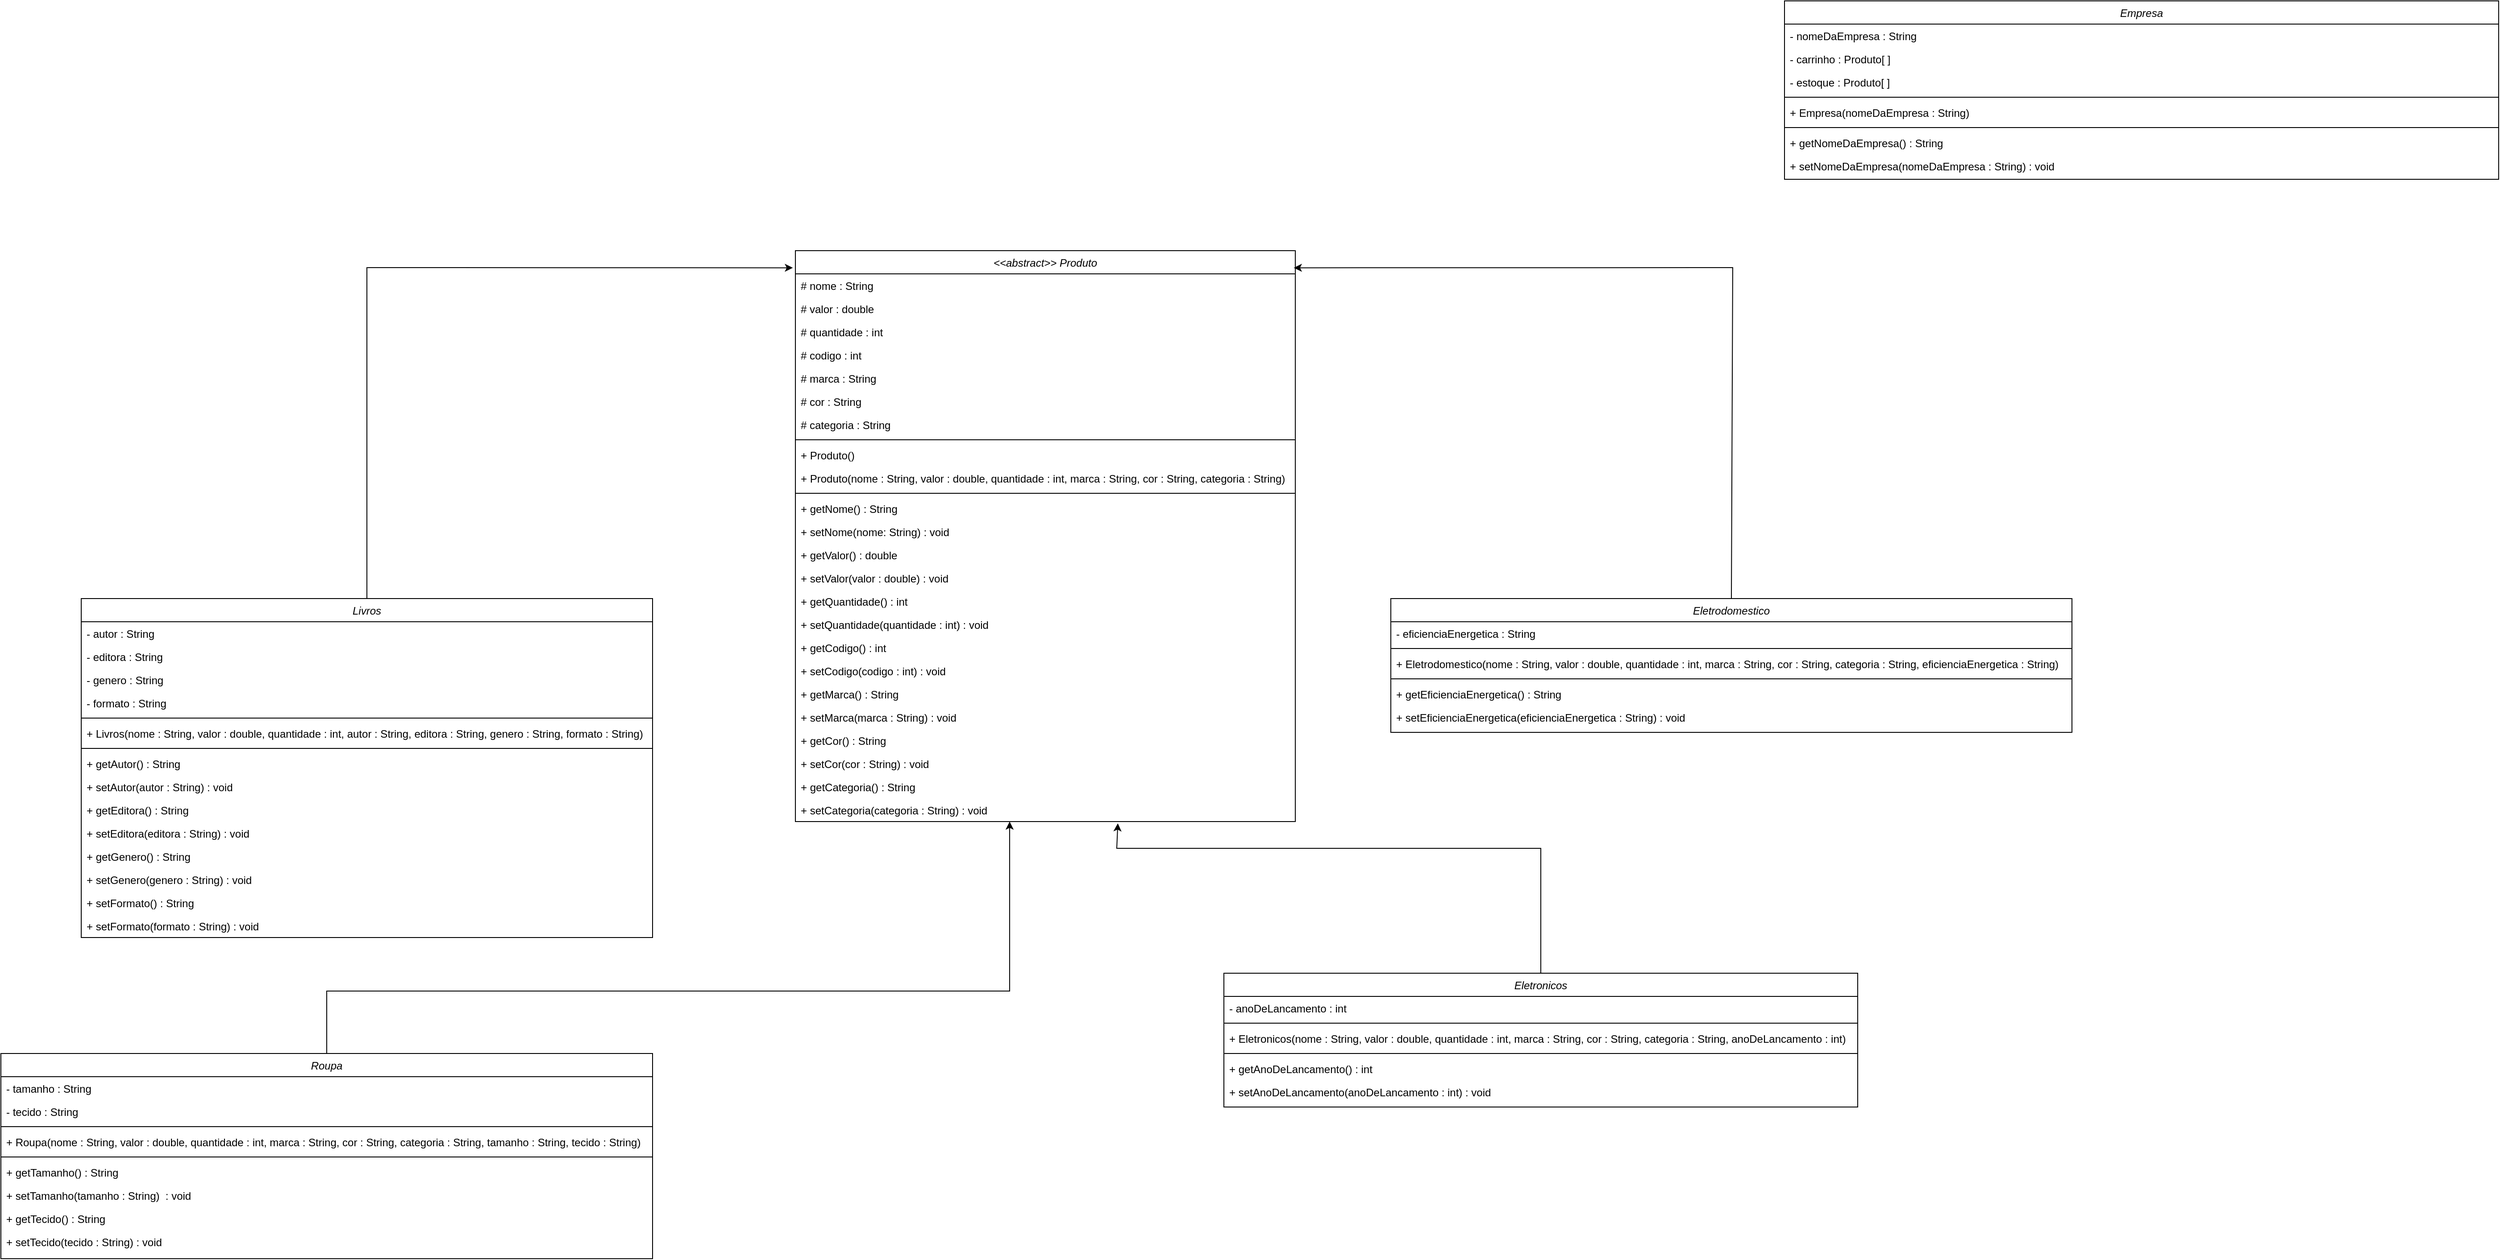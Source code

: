 <mxfile version="21.3.6" type="device">
  <diagram id="C5RBs43oDa-KdzZeNtuy" name="Page-1">
    <mxGraphModel dx="2783" dy="2245" grid="1" gridSize="10" guides="1" tooltips="1" connect="1" arrows="1" fold="1" page="1" pageScale="1" pageWidth="827" pageHeight="1169" math="0" shadow="0">
      <root>
        <mxCell id="WIyWlLk6GJQsqaUBKTNV-0" />
        <mxCell id="WIyWlLk6GJQsqaUBKTNV-1" parent="WIyWlLk6GJQsqaUBKTNV-0" />
        <mxCell id="zkfFHV4jXpPFQw0GAbJ--0" value="&lt;&lt;abstract&gt;&gt; Produto" style="swimlane;fontStyle=2;align=center;verticalAlign=top;childLayout=stackLayout;horizontal=1;startSize=26;horizontalStack=0;resizeParent=1;resizeLast=0;collapsible=1;marginBottom=0;rounded=0;shadow=0;strokeWidth=1;swimlaneLine=1;perimeterSpacing=0;" parent="WIyWlLk6GJQsqaUBKTNV-1" vertex="1">
          <mxGeometry x="160" y="-390" width="560" height="640" as="geometry">
            <mxRectangle x="256" y="20" width="160" height="26" as="alternateBounds" />
          </mxGeometry>
        </mxCell>
        <mxCell id="zkfFHV4jXpPFQw0GAbJ--1" value="# nome : String" style="text;align=left;verticalAlign=top;spacingLeft=4;spacingRight=4;overflow=hidden;rotatable=0;points=[[0,0.5],[1,0.5]];portConstraint=eastwest;" parent="zkfFHV4jXpPFQw0GAbJ--0" vertex="1">
          <mxGeometry y="26" width="560" height="26" as="geometry" />
        </mxCell>
        <mxCell id="zkfFHV4jXpPFQw0GAbJ--2" value="# valor : double" style="text;align=left;verticalAlign=top;spacingLeft=4;spacingRight=4;overflow=hidden;rotatable=0;points=[[0,0.5],[1,0.5]];portConstraint=eastwest;rounded=0;shadow=0;html=0;" parent="zkfFHV4jXpPFQw0GAbJ--0" vertex="1">
          <mxGeometry y="52" width="560" height="26" as="geometry" />
        </mxCell>
        <mxCell id="zkfFHV4jXpPFQw0GAbJ--3" value="# quantidade : int" style="text;align=left;verticalAlign=top;spacingLeft=4;spacingRight=4;overflow=hidden;rotatable=0;points=[[0,0.5],[1,0.5]];portConstraint=eastwest;rounded=0;shadow=0;html=0;" parent="zkfFHV4jXpPFQw0GAbJ--0" vertex="1">
          <mxGeometry y="78" width="560" height="26" as="geometry" />
        </mxCell>
        <mxCell id="ofeIjZrTYPM0pZZqyoee-0" value="# codigo : int" style="text;align=left;verticalAlign=top;spacingLeft=4;spacingRight=4;overflow=hidden;rotatable=0;points=[[0,0.5],[1,0.5]];portConstraint=eastwest;rounded=0;shadow=0;html=0;" vertex="1" parent="zkfFHV4jXpPFQw0GAbJ--0">
          <mxGeometry y="104" width="560" height="26" as="geometry" />
        </mxCell>
        <mxCell id="E04pcbBt4ZjqkLTvvGPm-0" value="# marca : String" style="text;align=left;verticalAlign=top;spacingLeft=4;spacingRight=4;overflow=hidden;rotatable=0;points=[[0,0.5],[1,0.5]];portConstraint=eastwest;rounded=0;shadow=0;html=0;" parent="zkfFHV4jXpPFQw0GAbJ--0" vertex="1">
          <mxGeometry y="130" width="560" height="26" as="geometry" />
        </mxCell>
        <mxCell id="E04pcbBt4ZjqkLTvvGPm-1" value="# cor : String" style="text;align=left;verticalAlign=top;spacingLeft=4;spacingRight=4;overflow=hidden;rotatable=0;points=[[0,0.5],[1,0.5]];portConstraint=eastwest;rounded=0;shadow=0;html=0;" parent="zkfFHV4jXpPFQw0GAbJ--0" vertex="1">
          <mxGeometry y="156" width="560" height="26" as="geometry" />
        </mxCell>
        <mxCell id="E04pcbBt4ZjqkLTvvGPm-2" value="# categoria : String" style="text;align=left;verticalAlign=top;spacingLeft=4;spacingRight=4;overflow=hidden;rotatable=0;points=[[0,0.5],[1,0.5]];portConstraint=eastwest;rounded=0;shadow=0;html=0;" parent="zkfFHV4jXpPFQw0GAbJ--0" vertex="1">
          <mxGeometry y="182" width="560" height="26" as="geometry" />
        </mxCell>
        <mxCell id="zkfFHV4jXpPFQw0GAbJ--4" value="" style="line;html=1;strokeWidth=1;align=left;verticalAlign=middle;spacingTop=-1;spacingLeft=3;spacingRight=3;rotatable=0;labelPosition=right;points=[];portConstraint=eastwest;" parent="zkfFHV4jXpPFQw0GAbJ--0" vertex="1">
          <mxGeometry y="208" width="560" height="8" as="geometry" />
        </mxCell>
        <mxCell id="kKEf6lI8IoqkB2jt7rZ_-108" value="+ Produto()" style="text;align=left;verticalAlign=top;spacingLeft=4;spacingRight=4;overflow=hidden;rotatable=0;points=[[0,0.5],[1,0.5]];portConstraint=eastwest;rounded=0;shadow=0;html=0;" parent="zkfFHV4jXpPFQw0GAbJ--0" vertex="1">
          <mxGeometry y="216" width="560" height="26" as="geometry" />
        </mxCell>
        <mxCell id="kKEf6lI8IoqkB2jt7rZ_-109" value="+ Produto(nome : String, valor : double, quantidade : int, marca : String, cor : String, categoria : String)" style="text;align=left;verticalAlign=top;spacingLeft=4;spacingRight=4;overflow=hidden;rotatable=0;points=[[0,0.5],[1,0.5]];portConstraint=eastwest;rounded=0;shadow=0;html=0;" parent="zkfFHV4jXpPFQw0GAbJ--0" vertex="1">
          <mxGeometry y="242" width="560" height="26" as="geometry" />
        </mxCell>
        <mxCell id="kKEf6lI8IoqkB2jt7rZ_-133" value="" style="line;html=1;strokeWidth=1;align=left;verticalAlign=middle;spacingTop=-1;spacingLeft=3;spacingRight=3;rotatable=0;labelPosition=right;points=[];portConstraint=eastwest;" parent="zkfFHV4jXpPFQw0GAbJ--0" vertex="1">
          <mxGeometry y="268" width="560" height="8" as="geometry" />
        </mxCell>
        <mxCell id="kKEf6lI8IoqkB2jt7rZ_-110" value="+ getNome() : String" style="text;align=left;verticalAlign=top;spacingLeft=4;spacingRight=4;overflow=hidden;rotatable=0;points=[[0,0.5],[1,0.5]];portConstraint=eastwest;rounded=0;shadow=0;html=0;" parent="zkfFHV4jXpPFQw0GAbJ--0" vertex="1">
          <mxGeometry y="276" width="560" height="26" as="geometry" />
        </mxCell>
        <mxCell id="kKEf6lI8IoqkB2jt7rZ_-111" value="+ setNome(nome: String) : void " style="text;align=left;verticalAlign=top;spacingLeft=4;spacingRight=4;overflow=hidden;rotatable=0;points=[[0,0.5],[1,0.5]];portConstraint=eastwest;rounded=0;shadow=0;html=0;" parent="zkfFHV4jXpPFQw0GAbJ--0" vertex="1">
          <mxGeometry y="302" width="560" height="26" as="geometry" />
        </mxCell>
        <mxCell id="kKEf6lI8IoqkB2jt7rZ_-112" value="+ getValor() : double" style="text;align=left;verticalAlign=top;spacingLeft=4;spacingRight=4;overflow=hidden;rotatable=0;points=[[0,0.5],[1,0.5]];portConstraint=eastwest;rounded=0;shadow=0;html=0;" parent="zkfFHV4jXpPFQw0GAbJ--0" vertex="1">
          <mxGeometry y="328" width="560" height="26" as="geometry" />
        </mxCell>
        <mxCell id="kKEf6lI8IoqkB2jt7rZ_-113" value="+ setValor(valor : double) : void" style="text;align=left;verticalAlign=top;spacingLeft=4;spacingRight=4;overflow=hidden;rotatable=0;points=[[0,0.5],[1,0.5]];portConstraint=eastwest;rounded=0;shadow=0;html=0;" parent="zkfFHV4jXpPFQw0GAbJ--0" vertex="1">
          <mxGeometry y="354" width="560" height="26" as="geometry" />
        </mxCell>
        <mxCell id="kKEf6lI8IoqkB2jt7rZ_-114" value="+ getQuantidade() : int" style="text;align=left;verticalAlign=top;spacingLeft=4;spacingRight=4;overflow=hidden;rotatable=0;points=[[0,0.5],[1,0.5]];portConstraint=eastwest;rounded=0;shadow=0;html=0;" parent="zkfFHV4jXpPFQw0GAbJ--0" vertex="1">
          <mxGeometry y="380" width="560" height="26" as="geometry" />
        </mxCell>
        <mxCell id="kKEf6lI8IoqkB2jt7rZ_-115" value="+ setQuantidade(quantidade : int) : void" style="text;align=left;verticalAlign=top;spacingLeft=4;spacingRight=4;overflow=hidden;rotatable=0;points=[[0,0.5],[1,0.5]];portConstraint=eastwest;rounded=0;shadow=0;html=0;" parent="zkfFHV4jXpPFQw0GAbJ--0" vertex="1">
          <mxGeometry y="406" width="560" height="26" as="geometry" />
        </mxCell>
        <mxCell id="ofeIjZrTYPM0pZZqyoee-1" value="+ getCodigo() : int" style="text;align=left;verticalAlign=top;spacingLeft=4;spacingRight=4;overflow=hidden;rotatable=0;points=[[0,0.5],[1,0.5]];portConstraint=eastwest;rounded=0;shadow=0;html=0;" vertex="1" parent="zkfFHV4jXpPFQw0GAbJ--0">
          <mxGeometry y="432" width="560" height="26" as="geometry" />
        </mxCell>
        <mxCell id="ofeIjZrTYPM0pZZqyoee-2" value="+ setCodigo(codigo : int) : void" style="text;align=left;verticalAlign=top;spacingLeft=4;spacingRight=4;overflow=hidden;rotatable=0;points=[[0,0.5],[1,0.5]];portConstraint=eastwest;rounded=0;shadow=0;html=0;" vertex="1" parent="zkfFHV4jXpPFQw0GAbJ--0">
          <mxGeometry y="458" width="560" height="26" as="geometry" />
        </mxCell>
        <mxCell id="E04pcbBt4ZjqkLTvvGPm-4" value="+ getMarca() : String" style="text;align=left;verticalAlign=top;spacingLeft=4;spacingRight=4;overflow=hidden;rotatable=0;points=[[0,0.5],[1,0.5]];portConstraint=eastwest;rounded=0;shadow=0;html=0;" parent="zkfFHV4jXpPFQw0GAbJ--0" vertex="1">
          <mxGeometry y="484" width="560" height="26" as="geometry" />
        </mxCell>
        <mxCell id="E04pcbBt4ZjqkLTvvGPm-6" value="+ setMarca(marca : String) : void" style="text;align=left;verticalAlign=top;spacingLeft=4;spacingRight=4;overflow=hidden;rotatable=0;points=[[0,0.5],[1,0.5]];portConstraint=eastwest;rounded=0;shadow=0;html=0;" parent="zkfFHV4jXpPFQw0GAbJ--0" vertex="1">
          <mxGeometry y="510" width="560" height="26" as="geometry" />
        </mxCell>
        <mxCell id="E04pcbBt4ZjqkLTvvGPm-7" value="+ getCor() : String" style="text;align=left;verticalAlign=top;spacingLeft=4;spacingRight=4;overflow=hidden;rotatable=0;points=[[0,0.5],[1,0.5]];portConstraint=eastwest;rounded=0;shadow=0;html=0;" parent="zkfFHV4jXpPFQw0GAbJ--0" vertex="1">
          <mxGeometry y="536" width="560" height="26" as="geometry" />
        </mxCell>
        <mxCell id="E04pcbBt4ZjqkLTvvGPm-8" value="+ setCor(cor : String) : void" style="text;align=left;verticalAlign=top;spacingLeft=4;spacingRight=4;overflow=hidden;rotatable=0;points=[[0,0.5],[1,0.5]];portConstraint=eastwest;rounded=0;shadow=0;html=0;" parent="zkfFHV4jXpPFQw0GAbJ--0" vertex="1">
          <mxGeometry y="562" width="560" height="26" as="geometry" />
        </mxCell>
        <mxCell id="E04pcbBt4ZjqkLTvvGPm-5" value="+ getCategoria() : String" style="text;align=left;verticalAlign=top;spacingLeft=4;spacingRight=4;overflow=hidden;rotatable=0;points=[[0,0.5],[1,0.5]];portConstraint=eastwest;rounded=0;shadow=0;html=0;" parent="zkfFHV4jXpPFQw0GAbJ--0" vertex="1">
          <mxGeometry y="588" width="560" height="26" as="geometry" />
        </mxCell>
        <mxCell id="E04pcbBt4ZjqkLTvvGPm-3" value="+ setCategoria(categoria : String) : void" style="text;align=left;verticalAlign=top;spacingLeft=4;spacingRight=4;overflow=hidden;rotatable=0;points=[[0,0.5],[1,0.5]];portConstraint=eastwest;rounded=0;shadow=0;html=0;" parent="zkfFHV4jXpPFQw0GAbJ--0" vertex="1">
          <mxGeometry y="614" width="560" height="26" as="geometry" />
        </mxCell>
        <mxCell id="kKEf6lI8IoqkB2jt7rZ_-117" value="Livros" style="swimlane;fontStyle=2;align=center;verticalAlign=top;childLayout=stackLayout;horizontal=1;startSize=26;horizontalStack=0;resizeParent=1;resizeLast=0;collapsible=1;marginBottom=0;rounded=0;shadow=0;strokeWidth=1;" parent="WIyWlLk6GJQsqaUBKTNV-1" vertex="1">
          <mxGeometry x="-640" width="640" height="380" as="geometry">
            <mxRectangle x="-640" width="160" height="26" as="alternateBounds" />
          </mxGeometry>
        </mxCell>
        <mxCell id="kKEf6lI8IoqkB2jt7rZ_-118" value="- autor : String" style="text;align=left;verticalAlign=top;spacingLeft=4;spacingRight=4;overflow=hidden;rotatable=0;points=[[0,0.5],[1,0.5]];portConstraint=eastwest;" parent="kKEf6lI8IoqkB2jt7rZ_-117" vertex="1">
          <mxGeometry y="26" width="640" height="26" as="geometry" />
        </mxCell>
        <mxCell id="kKEf6lI8IoqkB2jt7rZ_-119" value="- editora : String" style="text;align=left;verticalAlign=top;spacingLeft=4;spacingRight=4;overflow=hidden;rotatable=0;points=[[0,0.5],[1,0.5]];portConstraint=eastwest;rounded=0;shadow=0;html=0;" parent="kKEf6lI8IoqkB2jt7rZ_-117" vertex="1">
          <mxGeometry y="52" width="640" height="26" as="geometry" />
        </mxCell>
        <mxCell id="2gL05hQ5_HFMvIBrOr-T-1" value="- genero : String" style="text;align=left;verticalAlign=top;spacingLeft=4;spacingRight=4;overflow=hidden;rotatable=0;points=[[0,0.5],[1,0.5]];portConstraint=eastwest;rounded=0;shadow=0;html=0;" parent="kKEf6lI8IoqkB2jt7rZ_-117" vertex="1">
          <mxGeometry y="78" width="640" height="26" as="geometry" />
        </mxCell>
        <mxCell id="2gL05hQ5_HFMvIBrOr-T-2" value="- formato : String" style="text;align=left;verticalAlign=top;spacingLeft=4;spacingRight=4;overflow=hidden;rotatable=0;points=[[0,0.5],[1,0.5]];portConstraint=eastwest;rounded=0;shadow=0;html=0;" parent="kKEf6lI8IoqkB2jt7rZ_-117" vertex="1">
          <mxGeometry y="104" width="640" height="26" as="geometry" />
        </mxCell>
        <mxCell id="kKEf6lI8IoqkB2jt7rZ_-121" value="" style="line;html=1;strokeWidth=1;align=left;verticalAlign=middle;spacingTop=-1;spacingLeft=3;spacingRight=3;rotatable=0;labelPosition=right;points=[];portConstraint=eastwest;" parent="kKEf6lI8IoqkB2jt7rZ_-117" vertex="1">
          <mxGeometry y="130" width="640" height="8" as="geometry" />
        </mxCell>
        <mxCell id="kKEf6lI8IoqkB2jt7rZ_-123" value="+ Livros(nome : String, valor : double, quantidade : int, autor : String, editora : String, genero : String, formato : String)" style="text;align=left;verticalAlign=top;spacingLeft=4;spacingRight=4;overflow=hidden;rotatable=0;points=[[0,0.5],[1,0.5]];portConstraint=eastwest;rounded=0;shadow=0;html=0;" parent="kKEf6lI8IoqkB2jt7rZ_-117" vertex="1">
          <mxGeometry y="138" width="640" height="26" as="geometry" />
        </mxCell>
        <mxCell id="kKEf6lI8IoqkB2jt7rZ_-134" value="" style="line;html=1;strokeWidth=1;align=left;verticalAlign=middle;spacingTop=-1;spacingLeft=3;spacingRight=3;rotatable=0;labelPosition=right;points=[];portConstraint=eastwest;" parent="kKEf6lI8IoqkB2jt7rZ_-117" vertex="1">
          <mxGeometry y="164" width="640" height="8" as="geometry" />
        </mxCell>
        <mxCell id="kKEf6lI8IoqkB2jt7rZ_-125" value="+ getAutor() : String" style="text;align=left;verticalAlign=top;spacingLeft=4;spacingRight=4;overflow=hidden;rotatable=0;points=[[0,0.5],[1,0.5]];portConstraint=eastwest;rounded=0;shadow=0;html=0;" parent="kKEf6lI8IoqkB2jt7rZ_-117" vertex="1">
          <mxGeometry y="172" width="640" height="26" as="geometry" />
        </mxCell>
        <mxCell id="kKEf6lI8IoqkB2jt7rZ_-126" value="+ setAutor(autor : String) : void" style="text;align=left;verticalAlign=top;spacingLeft=4;spacingRight=4;overflow=hidden;rotatable=0;points=[[0,0.5],[1,0.5]];portConstraint=eastwest;rounded=0;shadow=0;html=0;" parent="kKEf6lI8IoqkB2jt7rZ_-117" vertex="1">
          <mxGeometry y="198" width="640" height="26" as="geometry" />
        </mxCell>
        <mxCell id="kKEf6lI8IoqkB2jt7rZ_-127" value="+ getEditora() : String" style="text;align=left;verticalAlign=top;spacingLeft=4;spacingRight=4;overflow=hidden;rotatable=0;points=[[0,0.5],[1,0.5]];portConstraint=eastwest;rounded=0;shadow=0;html=0;" parent="kKEf6lI8IoqkB2jt7rZ_-117" vertex="1">
          <mxGeometry y="224" width="640" height="26" as="geometry" />
        </mxCell>
        <mxCell id="kKEf6lI8IoqkB2jt7rZ_-128" value="+ setEditora(editora : String) : void" style="text;align=left;verticalAlign=top;spacingLeft=4;spacingRight=4;overflow=hidden;rotatable=0;points=[[0,0.5],[1,0.5]];portConstraint=eastwest;rounded=0;shadow=0;html=0;" parent="kKEf6lI8IoqkB2jt7rZ_-117" vertex="1">
          <mxGeometry y="250" width="640" height="26" as="geometry" />
        </mxCell>
        <mxCell id="2gL05hQ5_HFMvIBrOr-T-4" value="+ getGenero() : String" style="text;align=left;verticalAlign=top;spacingLeft=4;spacingRight=4;overflow=hidden;rotatable=0;points=[[0,0.5],[1,0.5]];portConstraint=eastwest;rounded=0;shadow=0;html=0;" parent="kKEf6lI8IoqkB2jt7rZ_-117" vertex="1">
          <mxGeometry y="276" width="640" height="26" as="geometry" />
        </mxCell>
        <mxCell id="2gL05hQ5_HFMvIBrOr-T-5" value="+ setGenero(genero : String) : void" style="text;align=left;verticalAlign=top;spacingLeft=4;spacingRight=4;overflow=hidden;rotatable=0;points=[[0,0.5],[1,0.5]];portConstraint=eastwest;rounded=0;shadow=0;html=0;" parent="kKEf6lI8IoqkB2jt7rZ_-117" vertex="1">
          <mxGeometry y="302" width="640" height="26" as="geometry" />
        </mxCell>
        <mxCell id="2gL05hQ5_HFMvIBrOr-T-6" value="+ setFormato() : String" style="text;align=left;verticalAlign=top;spacingLeft=4;spacingRight=4;overflow=hidden;rotatable=0;points=[[0,0.5],[1,0.5]];portConstraint=eastwest;rounded=0;shadow=0;html=0;" parent="kKEf6lI8IoqkB2jt7rZ_-117" vertex="1">
          <mxGeometry y="328" width="640" height="26" as="geometry" />
        </mxCell>
        <mxCell id="2gL05hQ5_HFMvIBrOr-T-3" value="+ setFormato(formato : String) : void" style="text;align=left;verticalAlign=top;spacingLeft=4;spacingRight=4;overflow=hidden;rotatable=0;points=[[0,0.5],[1,0.5]];portConstraint=eastwest;rounded=0;shadow=0;html=0;" parent="kKEf6lI8IoqkB2jt7rZ_-117" vertex="1">
          <mxGeometry y="354" width="640" height="26" as="geometry" />
        </mxCell>
        <mxCell id="kKEf6lI8IoqkB2jt7rZ_-135" value="Eletrodomestico" style="swimlane;fontStyle=2;align=center;verticalAlign=top;childLayout=stackLayout;horizontal=1;startSize=26;horizontalStack=0;resizeParent=1;resizeLast=0;collapsible=1;marginBottom=0;rounded=0;shadow=0;strokeWidth=1;" parent="WIyWlLk6GJQsqaUBKTNV-1" vertex="1">
          <mxGeometry x="827" width="763" height="150" as="geometry">
            <mxRectangle x="710" y="400" width="160" height="26" as="alternateBounds" />
          </mxGeometry>
        </mxCell>
        <mxCell id="kKEf6lI8IoqkB2jt7rZ_-136" value="- eficienciaEnergetica : String" style="text;align=left;verticalAlign=top;spacingLeft=4;spacingRight=4;overflow=hidden;rotatable=0;points=[[0,0.5],[1,0.5]];portConstraint=eastwest;" parent="kKEf6lI8IoqkB2jt7rZ_-135" vertex="1">
          <mxGeometry y="26" width="763" height="26" as="geometry" />
        </mxCell>
        <mxCell id="kKEf6lI8IoqkB2jt7rZ_-138" value="" style="line;html=1;strokeWidth=1;align=left;verticalAlign=middle;spacingTop=-1;spacingLeft=3;spacingRight=3;rotatable=0;labelPosition=right;points=[];portConstraint=eastwest;" parent="kKEf6lI8IoqkB2jt7rZ_-135" vertex="1">
          <mxGeometry y="52" width="763" height="8" as="geometry" />
        </mxCell>
        <mxCell id="kKEf6lI8IoqkB2jt7rZ_-140" value="+ Eletrodomestico(nome : String, valor : double, quantidade : int, marca : String, cor : String, categoria : String, eficienciaEnergetica : String)" style="text;align=left;verticalAlign=top;spacingLeft=4;spacingRight=4;overflow=hidden;rotatable=0;points=[[0,0.5],[1,0.5]];portConstraint=eastwest;rounded=0;shadow=0;html=0;" parent="kKEf6lI8IoqkB2jt7rZ_-135" vertex="1">
          <mxGeometry y="60" width="763" height="26" as="geometry" />
        </mxCell>
        <mxCell id="kKEf6lI8IoqkB2jt7rZ_-142" value="" style="line;html=1;strokeWidth=1;align=left;verticalAlign=middle;spacingTop=-1;spacingLeft=3;spacingRight=3;rotatable=0;labelPosition=right;points=[];portConstraint=eastwest;" parent="kKEf6lI8IoqkB2jt7rZ_-135" vertex="1">
          <mxGeometry y="86" width="763" height="8" as="geometry" />
        </mxCell>
        <mxCell id="kKEf6lI8IoqkB2jt7rZ_-150" value="+ getEficienciaEnergetica() : String" style="text;align=left;verticalAlign=top;spacingLeft=4;spacingRight=4;overflow=hidden;rotatable=0;points=[[0,0.5],[1,0.5]];portConstraint=eastwest;rounded=0;shadow=0;html=0;" parent="kKEf6lI8IoqkB2jt7rZ_-135" vertex="1">
          <mxGeometry y="94" width="763" height="26" as="geometry" />
        </mxCell>
        <mxCell id="2gL05hQ5_HFMvIBrOr-T-18" value="+ setEficienciaEnergetica(eficienciaEnergetica : String) : void" style="text;align=left;verticalAlign=top;spacingLeft=4;spacingRight=4;overflow=hidden;rotatable=0;points=[[0,0.5],[1,0.5]];portConstraint=eastwest;rounded=0;shadow=0;html=0;" parent="kKEf6lI8IoqkB2jt7rZ_-135" vertex="1">
          <mxGeometry y="120" width="763" height="26" as="geometry" />
        </mxCell>
        <mxCell id="kKEf6lI8IoqkB2jt7rZ_-152" value="Eletronicos" style="swimlane;fontStyle=2;align=center;verticalAlign=top;childLayout=stackLayout;horizontal=1;startSize=26;horizontalStack=0;resizeParent=1;resizeLast=0;collapsible=1;marginBottom=0;rounded=0;shadow=0;strokeWidth=1;" parent="WIyWlLk6GJQsqaUBKTNV-1" vertex="1">
          <mxGeometry x="640" y="420" width="710" height="150" as="geometry">
            <mxRectangle x="147.5" y="400" width="160" height="26" as="alternateBounds" />
          </mxGeometry>
        </mxCell>
        <mxCell id="kKEf6lI8IoqkB2jt7rZ_-153" value="- anoDeLancamento : int" style="text;align=left;verticalAlign=top;spacingLeft=4;spacingRight=4;overflow=hidden;rotatable=0;points=[[0,0.5],[1,0.5]];portConstraint=eastwest;" parent="kKEf6lI8IoqkB2jt7rZ_-152" vertex="1">
          <mxGeometry y="26" width="710" height="26" as="geometry" />
        </mxCell>
        <mxCell id="kKEf6lI8IoqkB2jt7rZ_-155" value="" style="line;html=1;strokeWidth=1;align=left;verticalAlign=middle;spacingTop=-1;spacingLeft=3;spacingRight=3;rotatable=0;labelPosition=right;points=[];portConstraint=eastwest;" parent="kKEf6lI8IoqkB2jt7rZ_-152" vertex="1">
          <mxGeometry y="52" width="710" height="8" as="geometry" />
        </mxCell>
        <mxCell id="kKEf6lI8IoqkB2jt7rZ_-157" value="+ Eletronicos(nome : String, valor : double, quantidade : int, marca : String, cor : String, categoria : String, anoDeLancamento : int)" style="text;align=left;verticalAlign=top;spacingLeft=4;spacingRight=4;overflow=hidden;rotatable=0;points=[[0,0.5],[1,0.5]];portConstraint=eastwest;rounded=0;shadow=0;html=0;" parent="kKEf6lI8IoqkB2jt7rZ_-152" vertex="1">
          <mxGeometry y="60" width="710" height="26" as="geometry" />
        </mxCell>
        <mxCell id="kKEf6lI8IoqkB2jt7rZ_-159" value="" style="line;html=1;strokeWidth=1;align=left;verticalAlign=middle;spacingTop=-1;spacingLeft=3;spacingRight=3;rotatable=0;labelPosition=right;points=[];portConstraint=eastwest;" parent="kKEf6lI8IoqkB2jt7rZ_-152" vertex="1">
          <mxGeometry y="86" width="710" height="8" as="geometry" />
        </mxCell>
        <mxCell id="kKEf6lI8IoqkB2jt7rZ_-160" value="+ getAnoDeLancamento() : int" style="text;align=left;verticalAlign=top;spacingLeft=4;spacingRight=4;overflow=hidden;rotatable=0;points=[[0,0.5],[1,0.5]];portConstraint=eastwest;rounded=0;shadow=0;html=0;" parent="kKEf6lI8IoqkB2jt7rZ_-152" vertex="1">
          <mxGeometry y="94" width="710" height="26" as="geometry" />
        </mxCell>
        <mxCell id="kKEf6lI8IoqkB2jt7rZ_-161" value="+ setAnoDeLancamento(anoDeLancamento : int) : void" style="text;align=left;verticalAlign=top;spacingLeft=4;spacingRight=4;overflow=hidden;rotatable=0;points=[[0,0.5],[1,0.5]];portConstraint=eastwest;rounded=0;shadow=0;html=0;" parent="kKEf6lI8IoqkB2jt7rZ_-152" vertex="1">
          <mxGeometry y="120" width="710" height="26" as="geometry" />
        </mxCell>
        <mxCell id="kKEf6lI8IoqkB2jt7rZ_-169" value="Empresa" style="swimlane;fontStyle=2;align=center;verticalAlign=top;childLayout=stackLayout;horizontal=1;startSize=26;horizontalStack=0;resizeParent=1;resizeLast=0;collapsible=1;marginBottom=0;rounded=0;shadow=0;strokeWidth=1;" parent="WIyWlLk6GJQsqaUBKTNV-1" vertex="1">
          <mxGeometry x="1268" y="-670" width="800" height="200" as="geometry">
            <mxRectangle x="147.5" y="400" width="160" height="26" as="alternateBounds" />
          </mxGeometry>
        </mxCell>
        <mxCell id="kKEf6lI8IoqkB2jt7rZ_-170" value="- nomeDaEmpresa : String" style="text;align=left;verticalAlign=top;spacingLeft=4;spacingRight=4;overflow=hidden;rotatable=0;points=[[0,0.5],[1,0.5]];portConstraint=eastwest;" parent="kKEf6lI8IoqkB2jt7rZ_-169" vertex="1">
          <mxGeometry y="26" width="800" height="26" as="geometry" />
        </mxCell>
        <mxCell id="kKEf6lI8IoqkB2jt7rZ_-179" value="- carrinho : Produto[ ]" style="text;align=left;verticalAlign=top;spacingLeft=4;spacingRight=4;overflow=hidden;rotatable=0;points=[[0,0.5],[1,0.5]];portConstraint=eastwest;" parent="kKEf6lI8IoqkB2jt7rZ_-169" vertex="1">
          <mxGeometry y="52" width="800" height="26" as="geometry" />
        </mxCell>
        <mxCell id="2gL05hQ5_HFMvIBrOr-T-24" value="- estoque : Produto[ ]" style="text;align=left;verticalAlign=top;spacingLeft=4;spacingRight=4;overflow=hidden;rotatable=0;points=[[0,0.5],[1,0.5]];portConstraint=eastwest;" parent="kKEf6lI8IoqkB2jt7rZ_-169" vertex="1">
          <mxGeometry y="78" width="800" height="26" as="geometry" />
        </mxCell>
        <mxCell id="kKEf6lI8IoqkB2jt7rZ_-171" value="" style="line;html=1;strokeWidth=1;align=left;verticalAlign=middle;spacingTop=-1;spacingLeft=3;spacingRight=3;rotatable=0;labelPosition=right;points=[];portConstraint=eastwest;" parent="kKEf6lI8IoqkB2jt7rZ_-169" vertex="1">
          <mxGeometry y="104" width="800" height="8" as="geometry" />
        </mxCell>
        <mxCell id="kKEf6lI8IoqkB2jt7rZ_-174" value="+ Empresa(nomeDaEmpresa : String)" style="text;align=left;verticalAlign=top;spacingLeft=4;spacingRight=4;overflow=hidden;rotatable=0;points=[[0,0.5],[1,0.5]];portConstraint=eastwest;rounded=0;shadow=0;html=0;" parent="kKEf6lI8IoqkB2jt7rZ_-169" vertex="1">
          <mxGeometry y="112" width="800" height="26" as="geometry" />
        </mxCell>
        <mxCell id="kKEf6lI8IoqkB2jt7rZ_-175" value="" style="line;html=1;strokeWidth=1;align=left;verticalAlign=middle;spacingTop=-1;spacingLeft=3;spacingRight=3;rotatable=0;labelPosition=right;points=[];portConstraint=eastwest;" parent="kKEf6lI8IoqkB2jt7rZ_-169" vertex="1">
          <mxGeometry y="138" width="800" height="8" as="geometry" />
        </mxCell>
        <mxCell id="kKEf6lI8IoqkB2jt7rZ_-180" value="+ getNomeDaEmpresa() : String" style="text;align=left;verticalAlign=top;spacingLeft=4;spacingRight=4;overflow=hidden;rotatable=0;points=[[0,0.5],[1,0.5]];portConstraint=eastwest;rounded=0;shadow=0;html=0;" parent="kKEf6lI8IoqkB2jt7rZ_-169" vertex="1">
          <mxGeometry y="146" width="800" height="26" as="geometry" />
        </mxCell>
        <mxCell id="kKEf6lI8IoqkB2jt7rZ_-181" value="+ setNomeDaEmpresa(nomeDaEmpresa : String) : void" style="text;align=left;verticalAlign=top;spacingLeft=4;spacingRight=4;overflow=hidden;rotatable=0;points=[[0,0.5],[1,0.5]];portConstraint=eastwest;rounded=0;shadow=0;html=0;" parent="kKEf6lI8IoqkB2jt7rZ_-169" vertex="1">
          <mxGeometry y="172" width="800" height="26" as="geometry" />
        </mxCell>
        <mxCell id="kKEf6lI8IoqkB2jt7rZ_-183" value="Roupa" style="swimlane;fontStyle=2;align=center;verticalAlign=top;childLayout=stackLayout;horizontal=1;startSize=26;horizontalStack=0;resizeParent=1;resizeLast=0;collapsible=1;marginBottom=0;rounded=0;shadow=0;strokeWidth=1;" parent="WIyWlLk6GJQsqaUBKTNV-1" vertex="1">
          <mxGeometry x="-730" y="510" width="730" height="230" as="geometry">
            <mxRectangle x="147.5" y="400" width="160" height="26" as="alternateBounds" />
          </mxGeometry>
        </mxCell>
        <mxCell id="kKEf6lI8IoqkB2jt7rZ_-184" value="- tamanho : String" style="text;align=left;verticalAlign=top;spacingLeft=4;spacingRight=4;overflow=hidden;rotatable=0;points=[[0,0.5],[1,0.5]];portConstraint=eastwest;" parent="kKEf6lI8IoqkB2jt7rZ_-183" vertex="1">
          <mxGeometry y="26" width="730" height="26" as="geometry" />
        </mxCell>
        <mxCell id="2gL05hQ5_HFMvIBrOr-T-7" value="- tecido : String" style="text;align=left;verticalAlign=top;spacingLeft=4;spacingRight=4;overflow=hidden;rotatable=0;points=[[0,0.5],[1,0.5]];portConstraint=eastwest;" parent="kKEf6lI8IoqkB2jt7rZ_-183" vertex="1">
          <mxGeometry y="52" width="730" height="26" as="geometry" />
        </mxCell>
        <mxCell id="kKEf6lI8IoqkB2jt7rZ_-186" value="" style="line;html=1;strokeWidth=1;align=left;verticalAlign=middle;spacingTop=-1;spacingLeft=3;spacingRight=3;rotatable=0;labelPosition=right;points=[];portConstraint=eastwest;" parent="kKEf6lI8IoqkB2jt7rZ_-183" vertex="1">
          <mxGeometry y="78" width="730" height="8" as="geometry" />
        </mxCell>
        <mxCell id="kKEf6lI8IoqkB2jt7rZ_-188" value="+ Roupa(nome : String, valor : double, quantidade : int, marca : String, cor : String, categoria : String, tamanho : String, tecido : String)" style="text;align=left;verticalAlign=top;spacingLeft=4;spacingRight=4;overflow=hidden;rotatable=0;points=[[0,0.5],[1,0.5]];portConstraint=eastwest;rounded=0;shadow=0;html=0;" parent="kKEf6lI8IoqkB2jt7rZ_-183" vertex="1">
          <mxGeometry y="86" width="730" height="26" as="geometry" />
        </mxCell>
        <mxCell id="kKEf6lI8IoqkB2jt7rZ_-190" value="" style="line;html=1;strokeWidth=1;align=left;verticalAlign=middle;spacingTop=-1;spacingLeft=3;spacingRight=3;rotatable=0;labelPosition=right;points=[];portConstraint=eastwest;" parent="kKEf6lI8IoqkB2jt7rZ_-183" vertex="1">
          <mxGeometry y="112" width="730" height="8" as="geometry" />
        </mxCell>
        <mxCell id="kKEf6lI8IoqkB2jt7rZ_-191" value="+ getTamanho() : String" style="text;align=left;verticalAlign=top;spacingLeft=4;spacingRight=4;overflow=hidden;rotatable=0;points=[[0,0.5],[1,0.5]];portConstraint=eastwest;rounded=0;shadow=0;html=0;" parent="kKEf6lI8IoqkB2jt7rZ_-183" vertex="1">
          <mxGeometry y="120" width="730" height="26" as="geometry" />
        </mxCell>
        <mxCell id="2gL05hQ5_HFMvIBrOr-T-11" value="+ setTamanho(tamanho : String)  : void" style="text;align=left;verticalAlign=top;spacingLeft=4;spacingRight=4;overflow=hidden;rotatable=0;points=[[0,0.5],[1,0.5]];portConstraint=eastwest;rounded=0;shadow=0;html=0;" parent="kKEf6lI8IoqkB2jt7rZ_-183" vertex="1">
          <mxGeometry y="146" width="730" height="26" as="geometry" />
        </mxCell>
        <mxCell id="kKEf6lI8IoqkB2jt7rZ_-194" value="+ getTecido() : String" style="text;align=left;verticalAlign=top;spacingLeft=4;spacingRight=4;overflow=hidden;rotatable=0;points=[[0,0.5],[1,0.5]];portConstraint=eastwest;rounded=0;shadow=0;html=0;" parent="kKEf6lI8IoqkB2jt7rZ_-183" vertex="1">
          <mxGeometry y="172" width="730" height="26" as="geometry" />
        </mxCell>
        <mxCell id="2gL05hQ5_HFMvIBrOr-T-16" value="+ setTecido(tecido : String) : void" style="text;align=left;verticalAlign=top;spacingLeft=4;spacingRight=4;overflow=hidden;rotatable=0;points=[[0,0.5],[1,0.5]];portConstraint=eastwest;rounded=0;shadow=0;html=0;" parent="kKEf6lI8IoqkB2jt7rZ_-183" vertex="1">
          <mxGeometry y="198" width="730" height="26" as="geometry" />
        </mxCell>
        <mxCell id="2gL05hQ5_HFMvIBrOr-T-19" value="" style="endArrow=classic;html=1;rounded=0;exitX=0.5;exitY=0;exitDx=0;exitDy=0;entryX=-0.005;entryY=0.03;entryDx=0;entryDy=0;entryPerimeter=0;" parent="WIyWlLk6GJQsqaUBKTNV-1" source="kKEf6lI8IoqkB2jt7rZ_-117" target="zkfFHV4jXpPFQw0GAbJ--0" edge="1">
          <mxGeometry width="50" height="50" relative="1" as="geometry">
            <mxPoint x="-320" y="-90" as="sourcePoint" />
            <mxPoint x="110" y="-320" as="targetPoint" />
            <Array as="points">
              <mxPoint x="-320" y="-371" />
            </Array>
          </mxGeometry>
        </mxCell>
        <mxCell id="2gL05hQ5_HFMvIBrOr-T-21" value="" style="endArrow=classic;html=1;rounded=0;exitX=0.5;exitY=0;exitDx=0;exitDy=0;" parent="WIyWlLk6GJQsqaUBKTNV-1" source="kKEf6lI8IoqkB2jt7rZ_-183" edge="1">
          <mxGeometry width="50" height="50" relative="1" as="geometry">
            <mxPoint x="-250" y="470" as="sourcePoint" />
            <mxPoint x="400" y="250" as="targetPoint" />
            <Array as="points">
              <mxPoint x="-365" y="440" />
              <mxPoint x="400" y="440" />
            </Array>
          </mxGeometry>
        </mxCell>
        <mxCell id="2gL05hQ5_HFMvIBrOr-T-22" value="" style="endArrow=classic;html=1;rounded=0;exitX=0.5;exitY=0;exitDx=0;exitDy=0;entryX=0.997;entryY=0.03;entryDx=0;entryDy=0;entryPerimeter=0;" parent="WIyWlLk6GJQsqaUBKTNV-1" source="kKEf6lI8IoqkB2jt7rZ_-135" target="zkfFHV4jXpPFQw0GAbJ--0" edge="1">
          <mxGeometry width="50" height="50" relative="1" as="geometry">
            <mxPoint x="570" y="-190" as="sourcePoint" />
            <mxPoint x="480" y="-320" as="targetPoint" />
            <Array as="points">
              <mxPoint x="1210" y="-371" />
            </Array>
          </mxGeometry>
        </mxCell>
        <mxCell id="2gL05hQ5_HFMvIBrOr-T-23" value="" style="endArrow=classic;html=1;rounded=0;exitX=0.5;exitY=0;exitDx=0;exitDy=0;entryX=0.645;entryY=1.077;entryDx=0;entryDy=0;entryPerimeter=0;" parent="WIyWlLk6GJQsqaUBKTNV-1" source="kKEf6lI8IoqkB2jt7rZ_-152" edge="1" target="E04pcbBt4ZjqkLTvvGPm-3">
          <mxGeometry width="50" height="50" relative="1" as="geometry">
            <mxPoint x="600" y="250" as="sourcePoint" />
            <mxPoint x="520" y="180" as="targetPoint" />
            <Array as="points">
              <mxPoint x="995" y="280" />
              <mxPoint x="520" y="280" />
            </Array>
          </mxGeometry>
        </mxCell>
      </root>
    </mxGraphModel>
  </diagram>
</mxfile>
